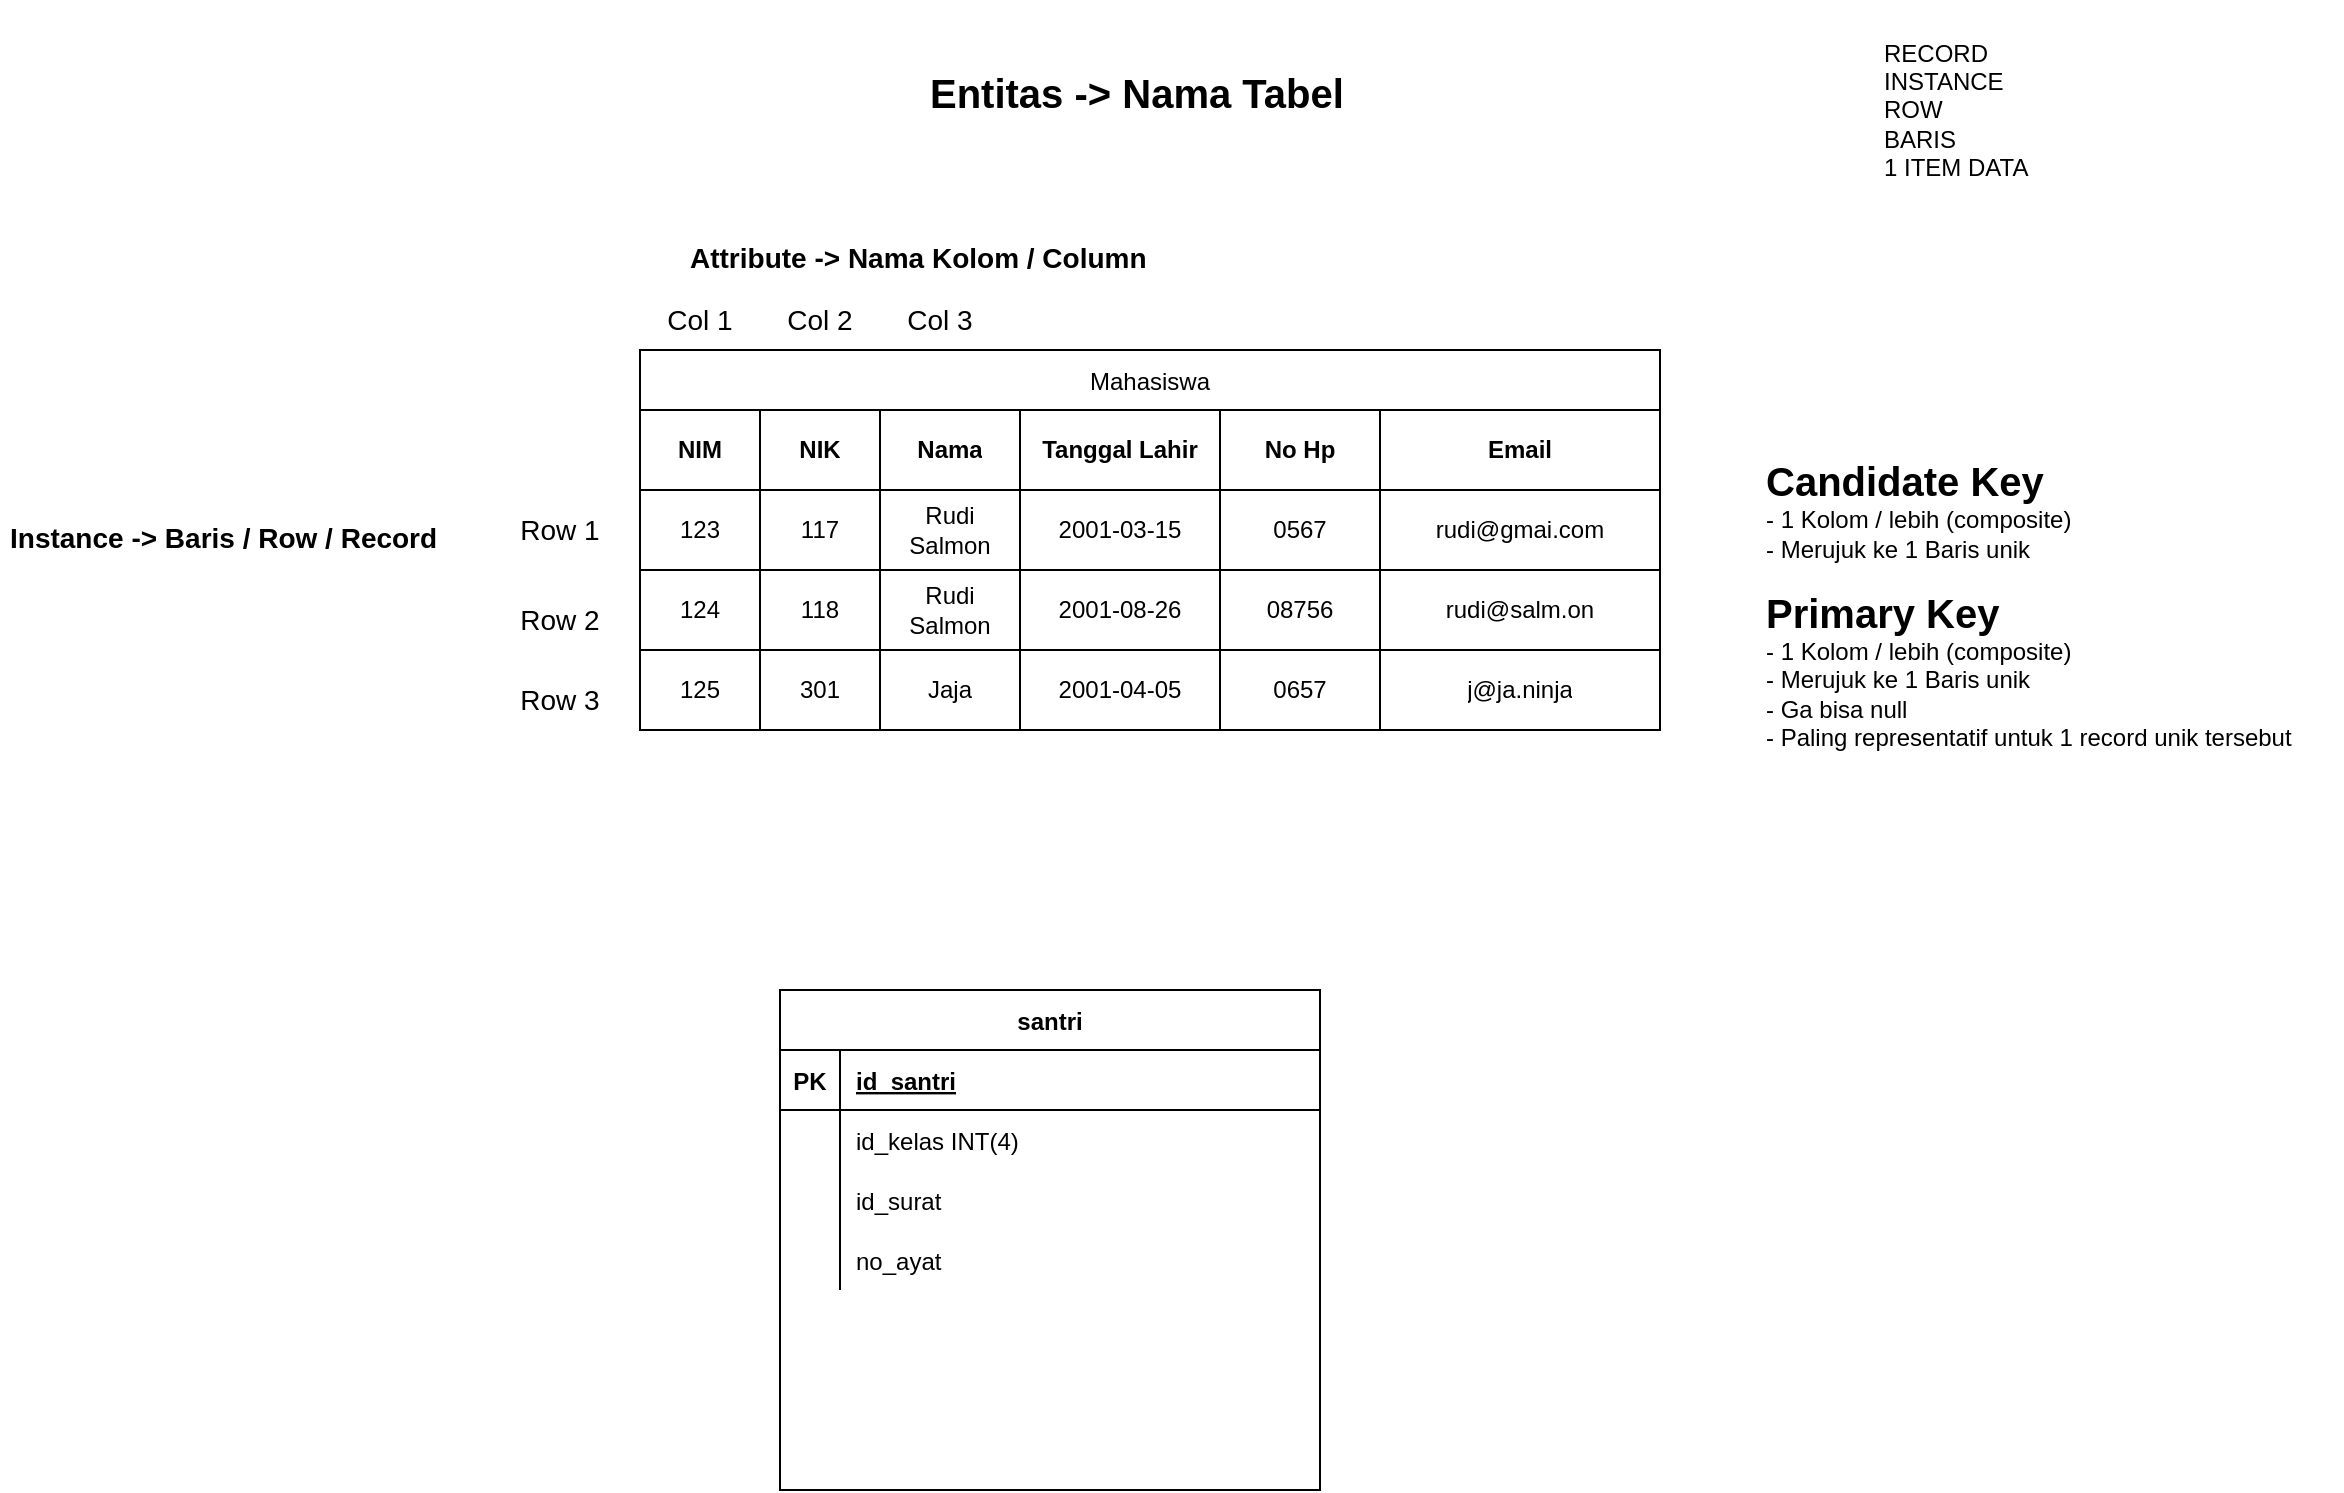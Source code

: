 <mxfile version="17.3.0" type="github">
  <diagram id="fThwrTsQujZXv8Z_N8T5" name="Page-1">
    <mxGraphModel dx="2272" dy="723" grid="1" gridSize="10" guides="1" tooltips="1" connect="1" arrows="1" fold="1" page="1" pageScale="1" pageWidth="850" pageHeight="1100" math="0" shadow="0">
      <root>
        <mxCell id="0" />
        <mxCell id="1" parent="0" />
        <mxCell id="cEqzk9r8WIKelmKiAB_P-1" value="Mahasiswa" style="shape=table;startSize=30;container=1;collapsible=0;childLayout=tableLayout;" parent="1" vertex="1">
          <mxGeometry x="100" y="190" width="510" height="190" as="geometry" />
        </mxCell>
        <mxCell id="cEqzk9r8WIKelmKiAB_P-2" value="" style="shape=tableRow;horizontal=0;startSize=0;swimlaneHead=0;swimlaneBody=0;top=0;left=0;bottom=0;right=0;collapsible=0;dropTarget=0;fillColor=none;points=[[0,0.5],[1,0.5]];portConstraint=eastwest;" parent="cEqzk9r8WIKelmKiAB_P-1" vertex="1">
          <mxGeometry y="30" width="510" height="40" as="geometry" />
        </mxCell>
        <mxCell id="cEqzk9r8WIKelmKiAB_P-3" value="&lt;b&gt;NIM&lt;/b&gt;" style="shape=partialRectangle;html=1;whiteSpace=wrap;connectable=0;overflow=hidden;fillColor=none;top=0;left=0;bottom=0;right=0;pointerEvents=1;" parent="cEqzk9r8WIKelmKiAB_P-2" vertex="1">
          <mxGeometry width="60" height="40" as="geometry">
            <mxRectangle width="60" height="40" as="alternateBounds" />
          </mxGeometry>
        </mxCell>
        <mxCell id="cEqzk9r8WIKelmKiAB_P-4" value="&lt;b&gt;NIK&lt;/b&gt;" style="shape=partialRectangle;html=1;whiteSpace=wrap;connectable=0;overflow=hidden;fillColor=none;top=0;left=0;bottom=0;right=0;pointerEvents=1;" parent="cEqzk9r8WIKelmKiAB_P-2" vertex="1">
          <mxGeometry x="60" width="60" height="40" as="geometry">
            <mxRectangle width="60" height="40" as="alternateBounds" />
          </mxGeometry>
        </mxCell>
        <mxCell id="cEqzk9r8WIKelmKiAB_P-5" value="&lt;b&gt;Nama&lt;/b&gt;" style="shape=partialRectangle;html=1;whiteSpace=wrap;connectable=0;overflow=hidden;fillColor=none;top=0;left=0;bottom=0;right=0;pointerEvents=1;" parent="cEqzk9r8WIKelmKiAB_P-2" vertex="1">
          <mxGeometry x="120" width="70" height="40" as="geometry">
            <mxRectangle width="70" height="40" as="alternateBounds" />
          </mxGeometry>
        </mxCell>
        <mxCell id="cEqzk9r8WIKelmKiAB_P-6" value="&lt;b&gt;Tanggal Lahir&lt;/b&gt;" style="shape=partialRectangle;html=1;whiteSpace=wrap;connectable=0;overflow=hidden;fillColor=none;top=0;left=0;bottom=0;right=0;pointerEvents=1;" parent="cEqzk9r8WIKelmKiAB_P-2" vertex="1">
          <mxGeometry x="190" width="100" height="40" as="geometry">
            <mxRectangle width="100" height="40" as="alternateBounds" />
          </mxGeometry>
        </mxCell>
        <mxCell id="cEqzk9r8WIKelmKiAB_P-7" value="&lt;b&gt;No Hp&lt;/b&gt;" style="shape=partialRectangle;html=1;whiteSpace=wrap;connectable=0;overflow=hidden;fillColor=none;top=0;left=0;bottom=0;right=0;pointerEvents=1;" parent="cEqzk9r8WIKelmKiAB_P-2" vertex="1">
          <mxGeometry x="290" width="80" height="40" as="geometry">
            <mxRectangle width="80" height="40" as="alternateBounds" />
          </mxGeometry>
        </mxCell>
        <mxCell id="cEqzk9r8WIKelmKiAB_P-8" value="&lt;b&gt;Email&lt;/b&gt;" style="shape=partialRectangle;html=1;whiteSpace=wrap;connectable=0;overflow=hidden;fillColor=none;top=0;left=0;bottom=0;right=0;pointerEvents=1;" parent="cEqzk9r8WIKelmKiAB_P-2" vertex="1">
          <mxGeometry x="370" width="140" height="40" as="geometry">
            <mxRectangle width="140" height="40" as="alternateBounds" />
          </mxGeometry>
        </mxCell>
        <mxCell id="cEqzk9r8WIKelmKiAB_P-9" value="" style="shape=tableRow;horizontal=0;startSize=0;swimlaneHead=0;swimlaneBody=0;top=0;left=0;bottom=0;right=0;collapsible=0;dropTarget=0;fillColor=none;points=[[0,0.5],[1,0.5]];portConstraint=eastwest;" parent="cEqzk9r8WIKelmKiAB_P-1" vertex="1">
          <mxGeometry y="70" width="510" height="40" as="geometry" />
        </mxCell>
        <mxCell id="cEqzk9r8WIKelmKiAB_P-10" value="123" style="shape=partialRectangle;html=1;whiteSpace=wrap;connectable=0;overflow=hidden;fillColor=none;top=0;left=0;bottom=0;right=0;pointerEvents=1;" parent="cEqzk9r8WIKelmKiAB_P-9" vertex="1">
          <mxGeometry width="60" height="40" as="geometry">
            <mxRectangle width="60" height="40" as="alternateBounds" />
          </mxGeometry>
        </mxCell>
        <mxCell id="cEqzk9r8WIKelmKiAB_P-11" value="117" style="shape=partialRectangle;html=1;whiteSpace=wrap;connectable=0;overflow=hidden;fillColor=none;top=0;left=0;bottom=0;right=0;pointerEvents=1;" parent="cEqzk9r8WIKelmKiAB_P-9" vertex="1">
          <mxGeometry x="60" width="60" height="40" as="geometry">
            <mxRectangle width="60" height="40" as="alternateBounds" />
          </mxGeometry>
        </mxCell>
        <mxCell id="cEqzk9r8WIKelmKiAB_P-12" value="Rudi Salmon" style="shape=partialRectangle;html=1;whiteSpace=wrap;connectable=0;overflow=hidden;fillColor=none;top=0;left=0;bottom=0;right=0;pointerEvents=1;" parent="cEqzk9r8WIKelmKiAB_P-9" vertex="1">
          <mxGeometry x="120" width="70" height="40" as="geometry">
            <mxRectangle width="70" height="40" as="alternateBounds" />
          </mxGeometry>
        </mxCell>
        <mxCell id="cEqzk9r8WIKelmKiAB_P-13" value="2001-03-15" style="shape=partialRectangle;html=1;whiteSpace=wrap;connectable=0;overflow=hidden;fillColor=none;top=0;left=0;bottom=0;right=0;pointerEvents=1;" parent="cEqzk9r8WIKelmKiAB_P-9" vertex="1">
          <mxGeometry x="190" width="100" height="40" as="geometry">
            <mxRectangle width="100" height="40" as="alternateBounds" />
          </mxGeometry>
        </mxCell>
        <mxCell id="cEqzk9r8WIKelmKiAB_P-14" value="0567" style="shape=partialRectangle;html=1;whiteSpace=wrap;connectable=0;overflow=hidden;fillColor=none;top=0;left=0;bottom=0;right=0;pointerEvents=1;" parent="cEqzk9r8WIKelmKiAB_P-9" vertex="1">
          <mxGeometry x="290" width="80" height="40" as="geometry">
            <mxRectangle width="80" height="40" as="alternateBounds" />
          </mxGeometry>
        </mxCell>
        <mxCell id="cEqzk9r8WIKelmKiAB_P-15" value="rudi@gmai.com" style="shape=partialRectangle;html=1;whiteSpace=wrap;connectable=0;overflow=hidden;fillColor=none;top=0;left=0;bottom=0;right=0;pointerEvents=1;" parent="cEqzk9r8WIKelmKiAB_P-9" vertex="1">
          <mxGeometry x="370" width="140" height="40" as="geometry">
            <mxRectangle width="140" height="40" as="alternateBounds" />
          </mxGeometry>
        </mxCell>
        <mxCell id="cEqzk9r8WIKelmKiAB_P-16" value="" style="shape=tableRow;horizontal=0;startSize=0;swimlaneHead=0;swimlaneBody=0;top=0;left=0;bottom=0;right=0;collapsible=0;dropTarget=0;fillColor=none;points=[[0,0.5],[1,0.5]];portConstraint=eastwest;" parent="cEqzk9r8WIKelmKiAB_P-1" vertex="1">
          <mxGeometry y="110" width="510" height="40" as="geometry" />
        </mxCell>
        <mxCell id="cEqzk9r8WIKelmKiAB_P-17" value="124" style="shape=partialRectangle;html=1;whiteSpace=wrap;connectable=0;overflow=hidden;fillColor=none;top=0;left=0;bottom=0;right=0;pointerEvents=1;" parent="cEqzk9r8WIKelmKiAB_P-16" vertex="1">
          <mxGeometry width="60" height="40" as="geometry">
            <mxRectangle width="60" height="40" as="alternateBounds" />
          </mxGeometry>
        </mxCell>
        <mxCell id="cEqzk9r8WIKelmKiAB_P-18" value="118" style="shape=partialRectangle;html=1;whiteSpace=wrap;connectable=0;overflow=hidden;fillColor=none;top=0;left=0;bottom=0;right=0;pointerEvents=1;" parent="cEqzk9r8WIKelmKiAB_P-16" vertex="1">
          <mxGeometry x="60" width="60" height="40" as="geometry">
            <mxRectangle width="60" height="40" as="alternateBounds" />
          </mxGeometry>
        </mxCell>
        <mxCell id="cEqzk9r8WIKelmKiAB_P-19" value="Rudi Salmon" style="shape=partialRectangle;html=1;whiteSpace=wrap;connectable=0;overflow=hidden;fillColor=none;top=0;left=0;bottom=0;right=0;pointerEvents=1;" parent="cEqzk9r8WIKelmKiAB_P-16" vertex="1">
          <mxGeometry x="120" width="70" height="40" as="geometry">
            <mxRectangle width="70" height="40" as="alternateBounds" />
          </mxGeometry>
        </mxCell>
        <mxCell id="cEqzk9r8WIKelmKiAB_P-20" value="2001-08-26" style="shape=partialRectangle;html=1;whiteSpace=wrap;connectable=0;overflow=hidden;fillColor=none;top=0;left=0;bottom=0;right=0;pointerEvents=1;" parent="cEqzk9r8WIKelmKiAB_P-16" vertex="1">
          <mxGeometry x="190" width="100" height="40" as="geometry">
            <mxRectangle width="100" height="40" as="alternateBounds" />
          </mxGeometry>
        </mxCell>
        <mxCell id="cEqzk9r8WIKelmKiAB_P-21" value="08756" style="shape=partialRectangle;html=1;whiteSpace=wrap;connectable=0;overflow=hidden;fillColor=none;top=0;left=0;bottom=0;right=0;pointerEvents=1;" parent="cEqzk9r8WIKelmKiAB_P-16" vertex="1">
          <mxGeometry x="290" width="80" height="40" as="geometry">
            <mxRectangle width="80" height="40" as="alternateBounds" />
          </mxGeometry>
        </mxCell>
        <mxCell id="cEqzk9r8WIKelmKiAB_P-22" value="rudi@salm.on" style="shape=partialRectangle;html=1;whiteSpace=wrap;connectable=0;overflow=hidden;fillColor=none;top=0;left=0;bottom=0;right=0;pointerEvents=1;" parent="cEqzk9r8WIKelmKiAB_P-16" vertex="1">
          <mxGeometry x="370" width="140" height="40" as="geometry">
            <mxRectangle width="140" height="40" as="alternateBounds" />
          </mxGeometry>
        </mxCell>
        <mxCell id="cEqzk9r8WIKelmKiAB_P-23" value="" style="shape=tableRow;horizontal=0;startSize=0;swimlaneHead=0;swimlaneBody=0;top=0;left=0;bottom=0;right=0;collapsible=0;dropTarget=0;fillColor=none;points=[[0,0.5],[1,0.5]];portConstraint=eastwest;" parent="cEqzk9r8WIKelmKiAB_P-1" vertex="1">
          <mxGeometry y="150" width="510" height="40" as="geometry" />
        </mxCell>
        <mxCell id="cEqzk9r8WIKelmKiAB_P-24" value="125" style="shape=partialRectangle;html=1;whiteSpace=wrap;connectable=0;overflow=hidden;fillColor=none;top=0;left=0;bottom=0;right=0;pointerEvents=1;" parent="cEqzk9r8WIKelmKiAB_P-23" vertex="1">
          <mxGeometry width="60" height="40" as="geometry">
            <mxRectangle width="60" height="40" as="alternateBounds" />
          </mxGeometry>
        </mxCell>
        <mxCell id="cEqzk9r8WIKelmKiAB_P-25" value="301" style="shape=partialRectangle;html=1;whiteSpace=wrap;connectable=0;overflow=hidden;fillColor=none;top=0;left=0;bottom=0;right=0;pointerEvents=1;" parent="cEqzk9r8WIKelmKiAB_P-23" vertex="1">
          <mxGeometry x="60" width="60" height="40" as="geometry">
            <mxRectangle width="60" height="40" as="alternateBounds" />
          </mxGeometry>
        </mxCell>
        <mxCell id="cEqzk9r8WIKelmKiAB_P-26" value="Jaja" style="shape=partialRectangle;html=1;whiteSpace=wrap;connectable=0;overflow=hidden;fillColor=none;top=0;left=0;bottom=0;right=0;pointerEvents=1;" parent="cEqzk9r8WIKelmKiAB_P-23" vertex="1">
          <mxGeometry x="120" width="70" height="40" as="geometry">
            <mxRectangle width="70" height="40" as="alternateBounds" />
          </mxGeometry>
        </mxCell>
        <mxCell id="cEqzk9r8WIKelmKiAB_P-27" value="2001-04-05" style="shape=partialRectangle;html=1;whiteSpace=wrap;connectable=0;overflow=hidden;fillColor=none;top=0;left=0;bottom=0;right=0;pointerEvents=1;" parent="cEqzk9r8WIKelmKiAB_P-23" vertex="1">
          <mxGeometry x="190" width="100" height="40" as="geometry">
            <mxRectangle width="100" height="40" as="alternateBounds" />
          </mxGeometry>
        </mxCell>
        <mxCell id="cEqzk9r8WIKelmKiAB_P-28" value="0657" style="shape=partialRectangle;html=1;whiteSpace=wrap;connectable=0;overflow=hidden;fillColor=none;top=0;left=0;bottom=0;right=0;pointerEvents=1;" parent="cEqzk9r8WIKelmKiAB_P-23" vertex="1">
          <mxGeometry x="290" width="80" height="40" as="geometry">
            <mxRectangle width="80" height="40" as="alternateBounds" />
          </mxGeometry>
        </mxCell>
        <mxCell id="cEqzk9r8WIKelmKiAB_P-29" value="j@ja.ninja" style="shape=partialRectangle;html=1;whiteSpace=wrap;connectable=0;overflow=hidden;fillColor=none;top=0;left=0;bottom=0;right=0;pointerEvents=1;" parent="cEqzk9r8WIKelmKiAB_P-23" vertex="1">
          <mxGeometry x="370" width="140" height="40" as="geometry">
            <mxRectangle width="140" height="40" as="alternateBounds" />
          </mxGeometry>
        </mxCell>
        <mxCell id="cEqzk9r8WIKelmKiAB_P-76" value="&lt;div align=&quot;left&quot;&gt;RECORD&lt;/div&gt;&lt;div align=&quot;left&quot;&gt;INSTANCE&lt;/div&gt;&lt;div align=&quot;left&quot;&gt;ROW&lt;/div&gt;&lt;div align=&quot;left&quot;&gt;BARIS&lt;/div&gt;&lt;div align=&quot;left&quot;&gt;1 ITEM DATA&lt;/div&gt;" style="text;html=1;strokeColor=none;fillColor=none;align=left;verticalAlign=middle;whiteSpace=wrap;rounded=0;" parent="1" vertex="1">
          <mxGeometry x="720" y="15" width="150" height="110" as="geometry" />
        </mxCell>
        <mxCell id="cEqzk9r8WIKelmKiAB_P-77" value="&lt;div align=&quot;left&quot;&gt;&lt;font size=&quot;1&quot;&gt;&lt;b style=&quot;font-size: 20px&quot;&gt;Primary Key&lt;/b&gt;&lt;/font&gt; &lt;br&gt;&lt;/div&gt;&lt;div align=&quot;left&quot;&gt;- 1 Kolom / lebih (composite)&lt;br&gt;&lt;/div&gt;&lt;div align=&quot;left&quot;&gt;- Merujuk ke 1 Baris unik&lt;/div&gt;&lt;div align=&quot;left&quot;&gt;- Ga bisa null&lt;/div&gt;&lt;div align=&quot;left&quot;&gt;- Paling representatif untuk 1 record unik tersebut&lt;br&gt;&lt;/div&gt;" style="text;html=1;strokeColor=none;fillColor=none;align=left;verticalAlign=middle;whiteSpace=wrap;rounded=0;" parent="1" vertex="1">
          <mxGeometry x="661" y="320" width="290" height="60" as="geometry" />
        </mxCell>
        <mxCell id="cEqzk9r8WIKelmKiAB_P-78" value="&lt;div align=&quot;left&quot;&gt;&lt;font size=&quot;1&quot;&gt;&lt;b style=&quot;font-size: 20px&quot;&gt;Candidate Key&lt;/b&gt;&lt;/font&gt; &lt;br&gt;&lt;/div&gt;&lt;div align=&quot;left&quot;&gt;- 1 Kolom / lebih (composite)&lt;/div&gt;&lt;div align=&quot;left&quot;&gt;- Merujuk ke 1 Baris unik&lt;/div&gt;" style="text;html=1;strokeColor=none;fillColor=none;align=left;verticalAlign=middle;whiteSpace=wrap;rounded=0;" parent="1" vertex="1">
          <mxGeometry x="661" y="240" width="290" height="60" as="geometry" />
        </mxCell>
        <mxCell id="cEqzk9r8WIKelmKiAB_P-86" value="&lt;div&gt;&lt;b&gt;Entitas -&amp;gt; Nama Tabel&lt;br&gt;&lt;/b&gt;&lt;/div&gt;" style="text;html=1;strokeColor=none;fillColor=none;spacing=5;spacingTop=-20;whiteSpace=wrap;overflow=hidden;rounded=0;fontSize=20;" parent="1" vertex="1">
          <mxGeometry x="240" y="60" width="230" height="20" as="geometry" />
        </mxCell>
        <mxCell id="cEqzk9r8WIKelmKiAB_P-87" value="&lt;b&gt;&lt;font style=&quot;font-size: 14px&quot;&gt;Attribute -&amp;gt; Nama Kolom / Column&lt;br&gt;&lt;/font&gt;&lt;/b&gt;" style="text;html=1;strokeColor=none;fillColor=none;spacing=5;spacingTop=-20;whiteSpace=wrap;overflow=hidden;rounded=0;fontSize=20;" parent="1" vertex="1">
          <mxGeometry x="120" y="140" width="260" height="20" as="geometry" />
        </mxCell>
        <mxCell id="cEqzk9r8WIKelmKiAB_P-90" value="&lt;b&gt;&lt;font style=&quot;font-size: 14px&quot;&gt;Instance -&amp;gt; Baris / Row / Record&lt;br&gt;&lt;/font&gt;&lt;/b&gt;" style="text;html=1;strokeColor=none;fillColor=none;spacing=5;spacingTop=-20;whiteSpace=wrap;overflow=hidden;rounded=0;fontSize=20;" parent="1" vertex="1">
          <mxGeometry x="-220" y="280" width="270" height="20" as="geometry" />
        </mxCell>
        <mxCell id="cEqzk9r8WIKelmKiAB_P-91" value="Row 1" style="text;html=1;strokeColor=none;fillColor=none;align=center;verticalAlign=middle;whiteSpace=wrap;rounded=0;fontSize=14;" parent="1" vertex="1">
          <mxGeometry x="30" y="265" width="60" height="30" as="geometry" />
        </mxCell>
        <mxCell id="cEqzk9r8WIKelmKiAB_P-92" value="Row 2" style="text;html=1;strokeColor=none;fillColor=none;align=center;verticalAlign=middle;whiteSpace=wrap;rounded=0;fontSize=14;" parent="1" vertex="1">
          <mxGeometry x="30" y="310" width="60" height="30" as="geometry" />
        </mxCell>
        <mxCell id="cEqzk9r8WIKelmKiAB_P-93" value="Row 3" style="text;html=1;strokeColor=none;fillColor=none;align=center;verticalAlign=middle;whiteSpace=wrap;rounded=0;fontSize=14;" parent="1" vertex="1">
          <mxGeometry x="30" y="350" width="60" height="30" as="geometry" />
        </mxCell>
        <mxCell id="cEqzk9r8WIKelmKiAB_P-94" value="Col 1" style="text;html=1;strokeColor=none;fillColor=none;align=center;verticalAlign=middle;whiteSpace=wrap;rounded=0;fontSize=14;" parent="1" vertex="1">
          <mxGeometry x="100" y="160" width="60" height="30" as="geometry" />
        </mxCell>
        <mxCell id="cEqzk9r8WIKelmKiAB_P-95" value="Col 2" style="text;html=1;strokeColor=none;fillColor=none;align=center;verticalAlign=middle;whiteSpace=wrap;rounded=0;fontSize=14;" parent="1" vertex="1">
          <mxGeometry x="160" y="160" width="60" height="30" as="geometry" />
        </mxCell>
        <mxCell id="cEqzk9r8WIKelmKiAB_P-96" value="Col 3" style="text;html=1;strokeColor=none;fillColor=none;align=center;verticalAlign=middle;whiteSpace=wrap;rounded=0;fontSize=14;" parent="1" vertex="1">
          <mxGeometry x="220" y="160" width="60" height="30" as="geometry" />
        </mxCell>
        <mxCell id="tCoeRIYXksjdSw_lQUqM-1" value="santri" style="shape=table;startSize=30;container=1;collapsible=1;childLayout=tableLayout;fixedRows=1;rowLines=0;fontStyle=1;align=center;resizeLast=1;" vertex="1" parent="1">
          <mxGeometry x="170" y="510" width="270" height="250" as="geometry" />
        </mxCell>
        <mxCell id="tCoeRIYXksjdSw_lQUqM-2" value="" style="shape=tableRow;horizontal=0;startSize=0;swimlaneHead=0;swimlaneBody=0;fillColor=none;collapsible=0;dropTarget=0;points=[[0,0.5],[1,0.5]];portConstraint=eastwest;top=0;left=0;right=0;bottom=1;" vertex="1" parent="tCoeRIYXksjdSw_lQUqM-1">
          <mxGeometry y="30" width="270" height="30" as="geometry" />
        </mxCell>
        <mxCell id="tCoeRIYXksjdSw_lQUqM-3" value="PK" style="shape=partialRectangle;connectable=0;fillColor=none;top=0;left=0;bottom=0;right=0;fontStyle=1;overflow=hidden;" vertex="1" parent="tCoeRIYXksjdSw_lQUqM-2">
          <mxGeometry width="30" height="30" as="geometry">
            <mxRectangle width="30" height="30" as="alternateBounds" />
          </mxGeometry>
        </mxCell>
        <mxCell id="tCoeRIYXksjdSw_lQUqM-4" value="id_santri" style="shape=partialRectangle;connectable=0;fillColor=none;top=0;left=0;bottom=0;right=0;align=left;spacingLeft=6;fontStyle=5;overflow=hidden;" vertex="1" parent="tCoeRIYXksjdSw_lQUqM-2">
          <mxGeometry x="30" width="240" height="30" as="geometry">
            <mxRectangle width="240" height="30" as="alternateBounds" />
          </mxGeometry>
        </mxCell>
        <mxCell id="tCoeRIYXksjdSw_lQUqM-5" value="" style="shape=tableRow;horizontal=0;startSize=0;swimlaneHead=0;swimlaneBody=0;fillColor=none;collapsible=0;dropTarget=0;points=[[0,0.5],[1,0.5]];portConstraint=eastwest;top=0;left=0;right=0;bottom=0;" vertex="1" parent="tCoeRIYXksjdSw_lQUqM-1">
          <mxGeometry y="60" width="270" height="30" as="geometry" />
        </mxCell>
        <mxCell id="tCoeRIYXksjdSw_lQUqM-6" value="" style="shape=partialRectangle;connectable=0;fillColor=none;top=0;left=0;bottom=0;right=0;editable=1;overflow=hidden;" vertex="1" parent="tCoeRIYXksjdSw_lQUqM-5">
          <mxGeometry width="30" height="30" as="geometry">
            <mxRectangle width="30" height="30" as="alternateBounds" />
          </mxGeometry>
        </mxCell>
        <mxCell id="tCoeRIYXksjdSw_lQUqM-7" value="id_kelas INT(4)" style="shape=partialRectangle;connectable=0;fillColor=none;top=0;left=0;bottom=0;right=0;align=left;spacingLeft=6;overflow=hidden;" vertex="1" parent="tCoeRIYXksjdSw_lQUqM-5">
          <mxGeometry x="30" width="240" height="30" as="geometry">
            <mxRectangle width="240" height="30" as="alternateBounds" />
          </mxGeometry>
        </mxCell>
        <mxCell id="tCoeRIYXksjdSw_lQUqM-8" value="" style="shape=tableRow;horizontal=0;startSize=0;swimlaneHead=0;swimlaneBody=0;fillColor=none;collapsible=0;dropTarget=0;points=[[0,0.5],[1,0.5]];portConstraint=eastwest;top=0;left=0;right=0;bottom=0;" vertex="1" parent="tCoeRIYXksjdSw_lQUqM-1">
          <mxGeometry y="90" width="270" height="30" as="geometry" />
        </mxCell>
        <mxCell id="tCoeRIYXksjdSw_lQUqM-9" value="" style="shape=partialRectangle;connectable=0;fillColor=none;top=0;left=0;bottom=0;right=0;editable=1;overflow=hidden;" vertex="1" parent="tCoeRIYXksjdSw_lQUqM-8">
          <mxGeometry width="30" height="30" as="geometry">
            <mxRectangle width="30" height="30" as="alternateBounds" />
          </mxGeometry>
        </mxCell>
        <mxCell id="tCoeRIYXksjdSw_lQUqM-10" value="id_surat" style="shape=partialRectangle;connectable=0;fillColor=none;top=0;left=0;bottom=0;right=0;align=left;spacingLeft=6;overflow=hidden;" vertex="1" parent="tCoeRIYXksjdSw_lQUqM-8">
          <mxGeometry x="30" width="240" height="30" as="geometry">
            <mxRectangle width="240" height="30" as="alternateBounds" />
          </mxGeometry>
        </mxCell>
        <mxCell id="tCoeRIYXksjdSw_lQUqM-11" value="" style="shape=tableRow;horizontal=0;startSize=0;swimlaneHead=0;swimlaneBody=0;fillColor=none;collapsible=0;dropTarget=0;points=[[0,0.5],[1,0.5]];portConstraint=eastwest;top=0;left=0;right=0;bottom=0;" vertex="1" parent="tCoeRIYXksjdSw_lQUqM-1">
          <mxGeometry y="120" width="270" height="30" as="geometry" />
        </mxCell>
        <mxCell id="tCoeRIYXksjdSw_lQUqM-12" value="" style="shape=partialRectangle;connectable=0;fillColor=none;top=0;left=0;bottom=0;right=0;editable=1;overflow=hidden;" vertex="1" parent="tCoeRIYXksjdSw_lQUqM-11">
          <mxGeometry width="30" height="30" as="geometry">
            <mxRectangle width="30" height="30" as="alternateBounds" />
          </mxGeometry>
        </mxCell>
        <mxCell id="tCoeRIYXksjdSw_lQUqM-13" value="no_ayat" style="shape=partialRectangle;connectable=0;fillColor=none;top=0;left=0;bottom=0;right=0;align=left;spacingLeft=6;overflow=hidden;" vertex="1" parent="tCoeRIYXksjdSw_lQUqM-11">
          <mxGeometry x="30" width="240" height="30" as="geometry">
            <mxRectangle width="240" height="30" as="alternateBounds" />
          </mxGeometry>
        </mxCell>
      </root>
    </mxGraphModel>
  </diagram>
</mxfile>
